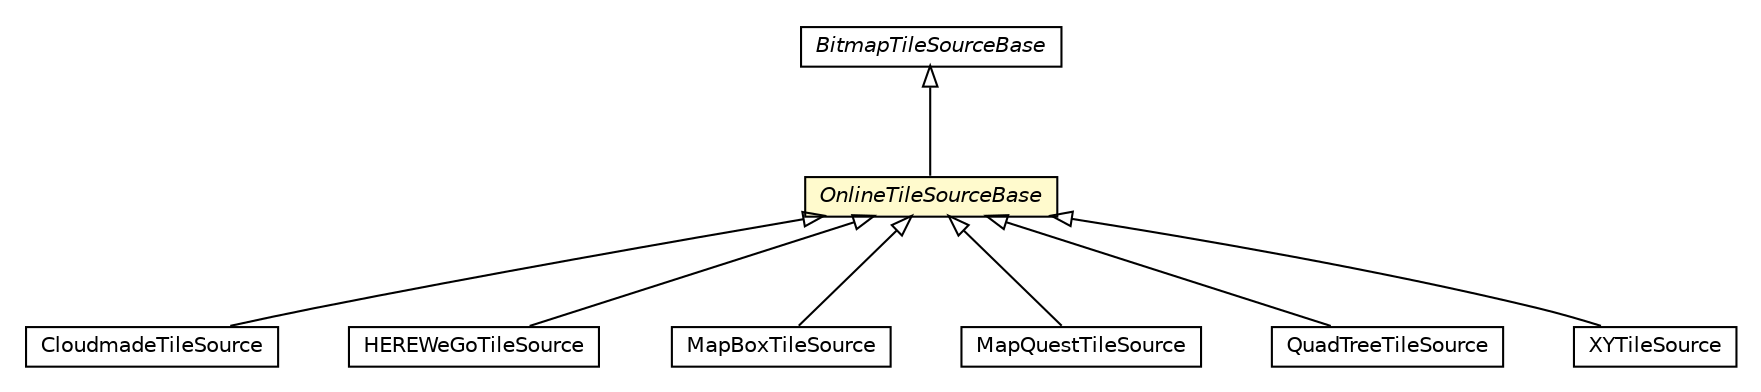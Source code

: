 #!/usr/local/bin/dot
#
# Class diagram 
# Generated by UMLGraph version R5_6-24-gf6e263 (http://www.umlgraph.org/)
#

digraph G {
	edge [fontname="Helvetica",fontsize=10,labelfontname="Helvetica",labelfontsize=10];
	node [fontname="Helvetica",fontsize=10,shape=plaintext];
	nodesep=0.25;
	ranksep=0.5;
	// org.osmdroid.tileprovider.tilesource.BitmapTileSourceBase
	c22820 [label=<<table title="org.osmdroid.tileprovider.tilesource.BitmapTileSourceBase" border="0" cellborder="1" cellspacing="0" cellpadding="2" port="p" href="./BitmapTileSourceBase.html">
		<tr><td><table border="0" cellspacing="0" cellpadding="1">
<tr><td align="center" balign="center"><font face="Helvetica-Oblique"> BitmapTileSourceBase </font></td></tr>
		</table></td></tr>
		</table>>, URL="./BitmapTileSourceBase.html", fontname="Helvetica", fontcolor="black", fontsize=10.0];
	// org.osmdroid.tileprovider.tilesource.CloudmadeTileSource
	c22822 [label=<<table title="org.osmdroid.tileprovider.tilesource.CloudmadeTileSource" border="0" cellborder="1" cellspacing="0" cellpadding="2" port="p" href="./CloudmadeTileSource.html">
		<tr><td><table border="0" cellspacing="0" cellpadding="1">
<tr><td align="center" balign="center"> CloudmadeTileSource </td></tr>
		</table></td></tr>
		</table>>, URL="./CloudmadeTileSource.html", fontname="Helvetica", fontcolor="black", fontsize=10.0];
	// org.osmdroid.tileprovider.tilesource.HEREWeGoTileSource
	c22824 [label=<<table title="org.osmdroid.tileprovider.tilesource.HEREWeGoTileSource" border="0" cellborder="1" cellspacing="0" cellpadding="2" port="p" href="./HEREWeGoTileSource.html">
		<tr><td><table border="0" cellspacing="0" cellpadding="1">
<tr><td align="center" balign="center"> HEREWeGoTileSource </td></tr>
		</table></td></tr>
		</table>>, URL="./HEREWeGoTileSource.html", fontname="Helvetica", fontcolor="black", fontsize=10.0];
	// org.osmdroid.tileprovider.tilesource.MapBoxTileSource
	c22827 [label=<<table title="org.osmdroid.tileprovider.tilesource.MapBoxTileSource" border="0" cellborder="1" cellspacing="0" cellpadding="2" port="p" href="./MapBoxTileSource.html">
		<tr><td><table border="0" cellspacing="0" cellpadding="1">
<tr><td align="center" balign="center"> MapBoxTileSource </td></tr>
		</table></td></tr>
		</table>>, URL="./MapBoxTileSource.html", fontname="Helvetica", fontcolor="black", fontsize=10.0];
	// org.osmdroid.tileprovider.tilesource.MapQuestTileSource
	c22828 [label=<<table title="org.osmdroid.tileprovider.tilesource.MapQuestTileSource" border="0" cellborder="1" cellspacing="0" cellpadding="2" port="p" href="./MapQuestTileSource.html">
		<tr><td><table border="0" cellspacing="0" cellpadding="1">
<tr><td align="center" balign="center"> MapQuestTileSource </td></tr>
		</table></td></tr>
		</table>>, URL="./MapQuestTileSource.html", fontname="Helvetica", fontcolor="black", fontsize=10.0];
	// org.osmdroid.tileprovider.tilesource.OnlineTileSourceBase
	c22829 [label=<<table title="org.osmdroid.tileprovider.tilesource.OnlineTileSourceBase" border="0" cellborder="1" cellspacing="0" cellpadding="2" port="p" bgcolor="lemonChiffon" href="./OnlineTileSourceBase.html">
		<tr><td><table border="0" cellspacing="0" cellpadding="1">
<tr><td align="center" balign="center"><font face="Helvetica-Oblique"> OnlineTileSourceBase </font></td></tr>
		</table></td></tr>
		</table>>, URL="./OnlineTileSourceBase.html", fontname="Helvetica", fontcolor="black", fontsize=10.0];
	// org.osmdroid.tileprovider.tilesource.QuadTreeTileSource
	c22830 [label=<<table title="org.osmdroid.tileprovider.tilesource.QuadTreeTileSource" border="0" cellborder="1" cellspacing="0" cellpadding="2" port="p" href="./QuadTreeTileSource.html">
		<tr><td><table border="0" cellspacing="0" cellpadding="1">
<tr><td align="center" balign="center"> QuadTreeTileSource </td></tr>
		</table></td></tr>
		</table>>, URL="./QuadTreeTileSource.html", fontname="Helvetica", fontcolor="black", fontsize=10.0];
	// org.osmdroid.tileprovider.tilesource.XYTileSource
	c22832 [label=<<table title="org.osmdroid.tileprovider.tilesource.XYTileSource" border="0" cellborder="1" cellspacing="0" cellpadding="2" port="p" href="./XYTileSource.html">
		<tr><td><table border="0" cellspacing="0" cellpadding="1">
<tr><td align="center" balign="center"> XYTileSource </td></tr>
		</table></td></tr>
		</table>>, URL="./XYTileSource.html", fontname="Helvetica", fontcolor="black", fontsize=10.0];
	//org.osmdroid.tileprovider.tilesource.CloudmadeTileSource extends org.osmdroid.tileprovider.tilesource.OnlineTileSourceBase
	c22829:p -> c22822:p [dir=back,arrowtail=empty];
	//org.osmdroid.tileprovider.tilesource.HEREWeGoTileSource extends org.osmdroid.tileprovider.tilesource.OnlineTileSourceBase
	c22829:p -> c22824:p [dir=back,arrowtail=empty];
	//org.osmdroid.tileprovider.tilesource.MapBoxTileSource extends org.osmdroid.tileprovider.tilesource.OnlineTileSourceBase
	c22829:p -> c22827:p [dir=back,arrowtail=empty];
	//org.osmdroid.tileprovider.tilesource.MapQuestTileSource extends org.osmdroid.tileprovider.tilesource.OnlineTileSourceBase
	c22829:p -> c22828:p [dir=back,arrowtail=empty];
	//org.osmdroid.tileprovider.tilesource.OnlineTileSourceBase extends org.osmdroid.tileprovider.tilesource.BitmapTileSourceBase
	c22820:p -> c22829:p [dir=back,arrowtail=empty];
	//org.osmdroid.tileprovider.tilesource.QuadTreeTileSource extends org.osmdroid.tileprovider.tilesource.OnlineTileSourceBase
	c22829:p -> c22830:p [dir=back,arrowtail=empty];
	//org.osmdroid.tileprovider.tilesource.XYTileSource extends org.osmdroid.tileprovider.tilesource.OnlineTileSourceBase
	c22829:p -> c22832:p [dir=back,arrowtail=empty];
}

